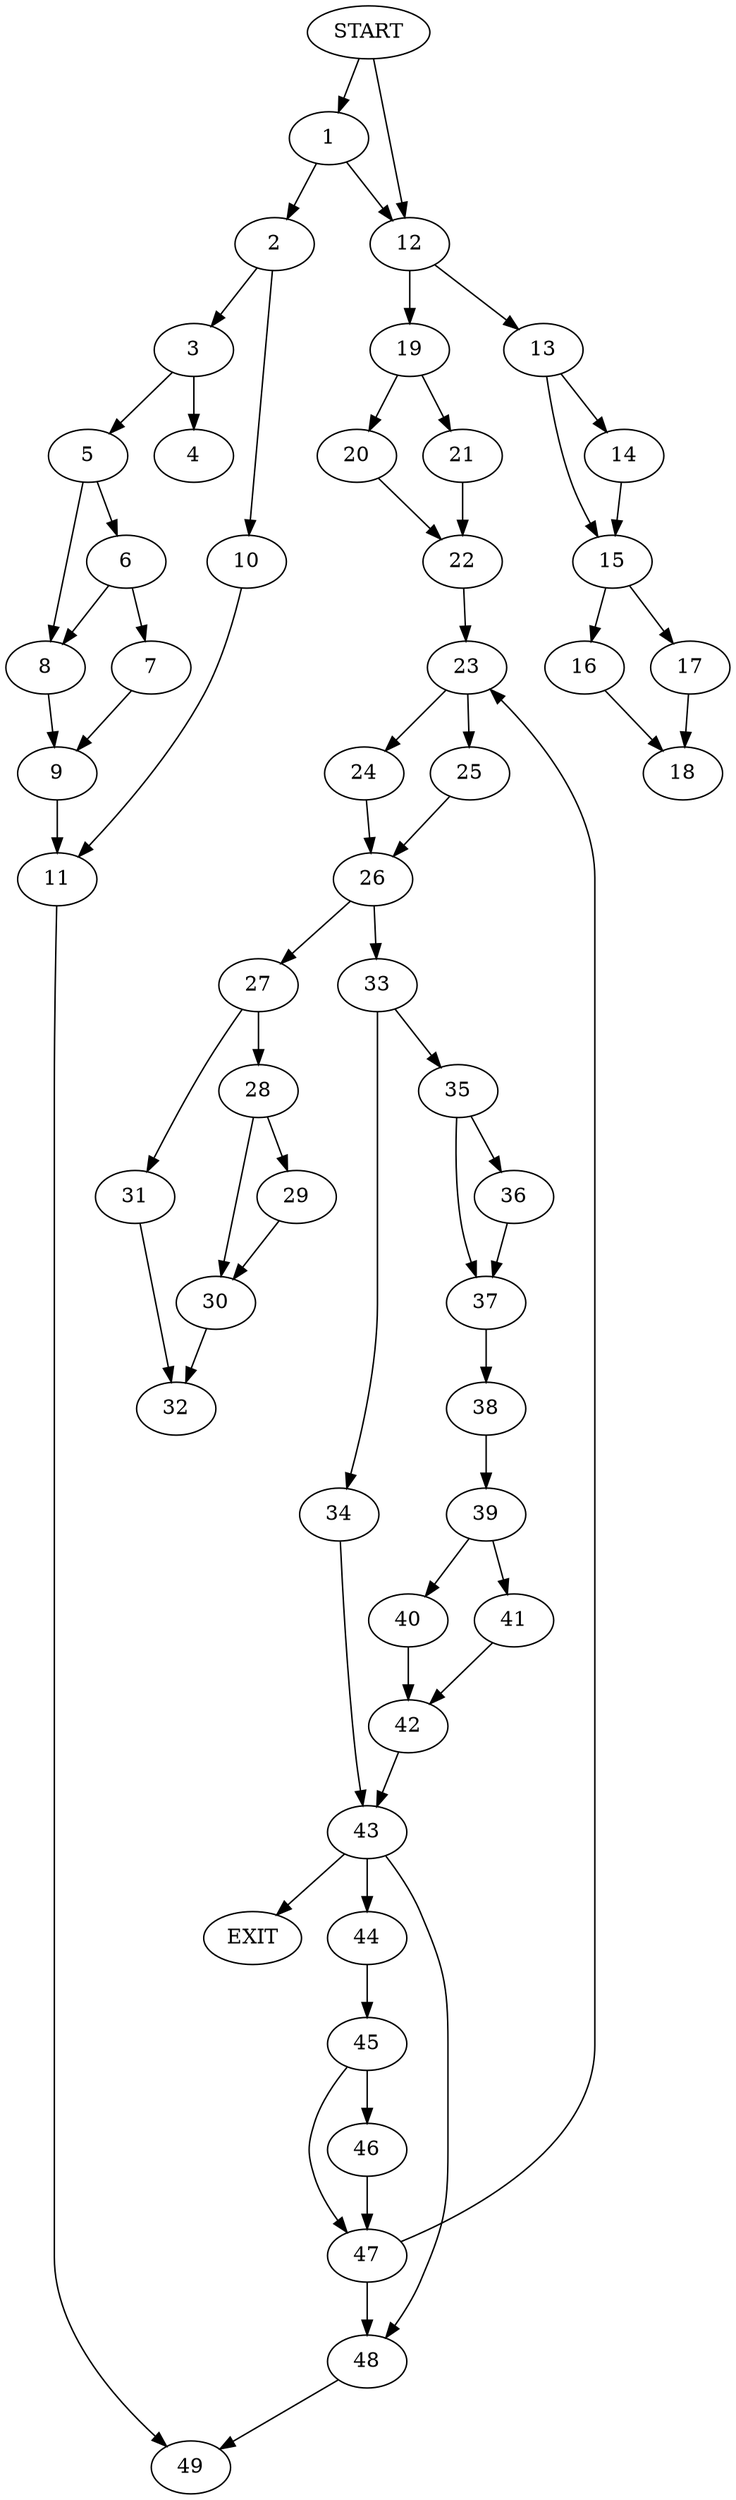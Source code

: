 digraph { 
0 [label="START"];
1;
2;
3;
4;
5;
6;
7;
8;
9;
10;
11;
12;
13;
14;
15;
16;
17;
18;
19;
20;
21;
22;
23;
24;
25;
26;
27;
28;
29;
30;
31;
32;
33;
34;
35;
36;
37;
38;
39;
40;
41;
42;
43;
44;
45;
46;
47;
48;
49;
50[label="EXIT"];
0 -> 1;
0 -> 12;
1 -> 2;
1 -> 12;
2 -> 3;
2 -> 10;
3 -> 4;
3 -> 5;
5 -> 6;
5 -> 8;
6 -> 7;
6 -> 8;
7 -> 9;
8 -> 9;
9 -> 11;
10 -> 11;
11 -> 49;
12 -> 13;
12 -> 19;
13 -> 15;
13 -> 14;
14 -> 15;
15 -> 16;
15 -> 17;
16 -> 18;
17 -> 18;
19 -> 20;
19 -> 21;
20 -> 22;
21 -> 22;
22 -> 23;
23 -> 24;
23 -> 25;
24 -> 26;
25 -> 26;
26 -> 27;
26 -> 33;
27 -> 28;
27 -> 31;
28 -> 29;
28 -> 30;
29 -> 30;
30 -> 32;
31 -> 32;
33 -> 34;
33 -> 35;
34 -> 43;
35 -> 36;
35 -> 37;
36 -> 37;
37 -> 38;
38 -> 39;
39 -> 40;
39 -> 41;
40 -> 42;
41 -> 42;
42 -> 43;
43 -> 50;
43 -> 44;
43:s2 -> 48;
44 -> 45;
45 -> 47;
45 -> 46;
46 -> 47;
47 -> 23;
47 -> 48;
48 -> 49;
}